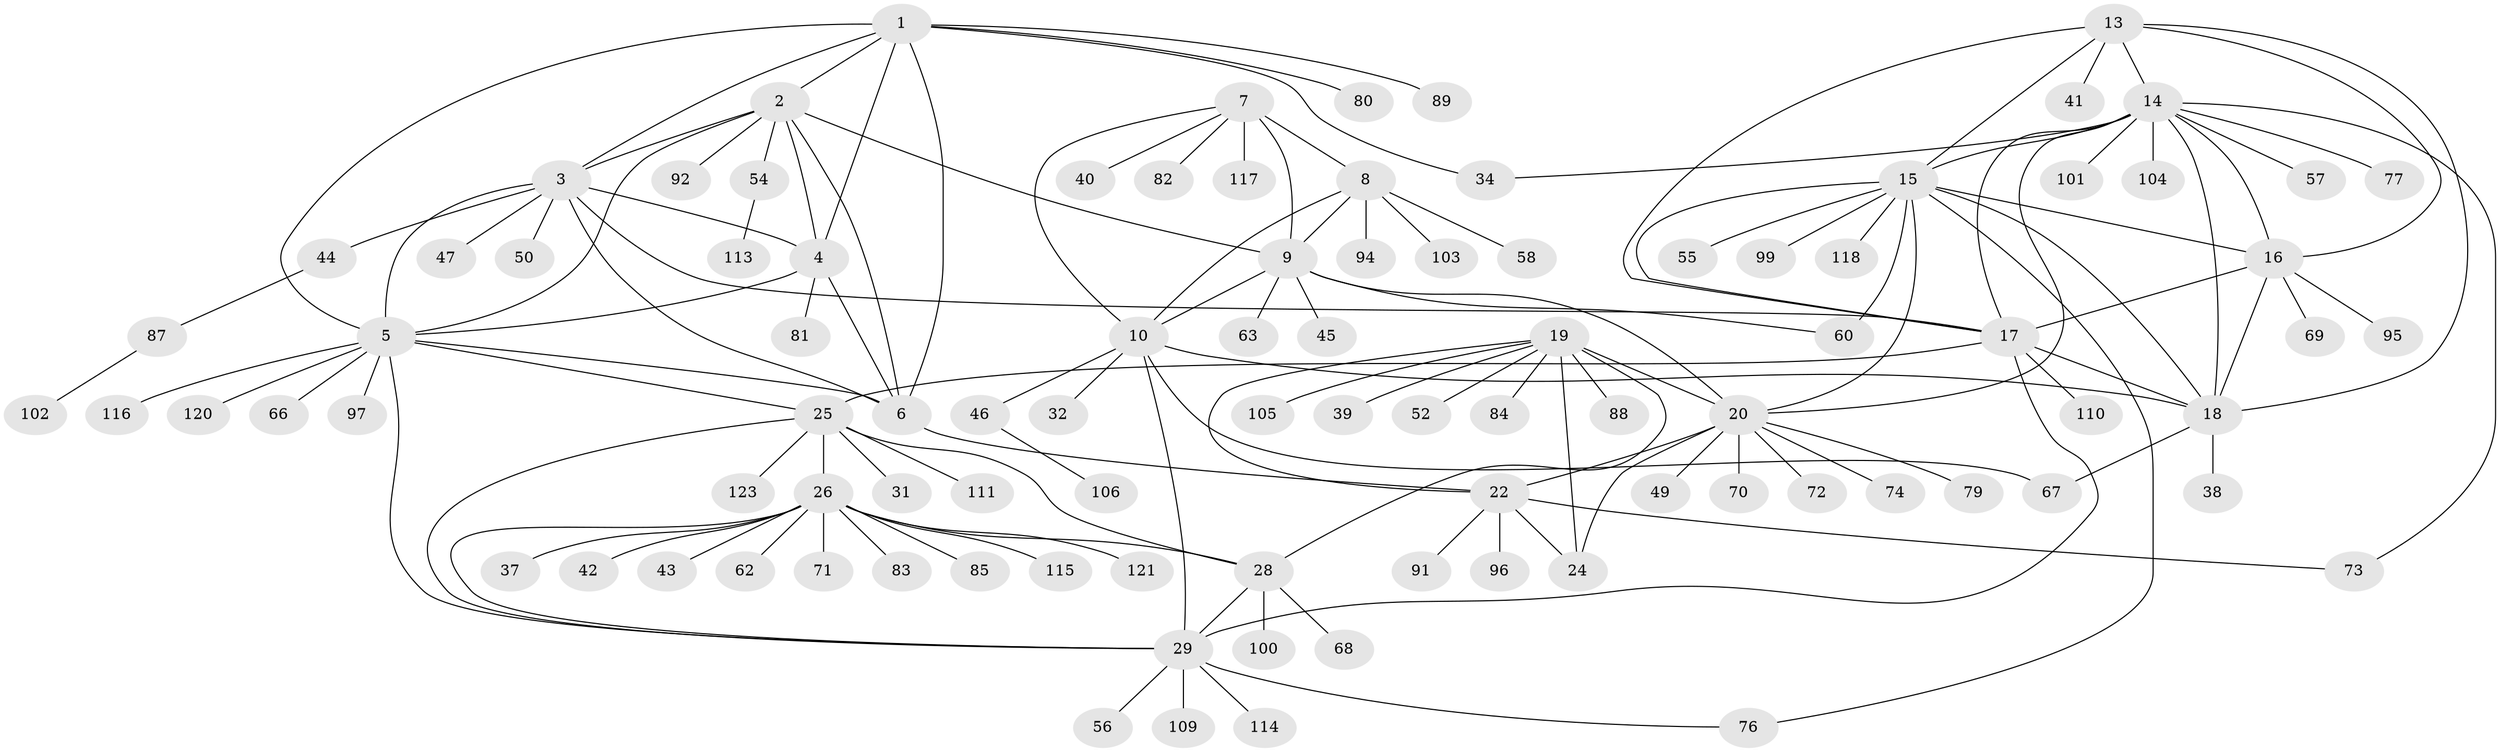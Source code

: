 // Generated by graph-tools (version 1.1) at 2025/24/03/03/25 07:24:14]
// undirected, 96 vertices, 138 edges
graph export_dot {
graph [start="1"]
  node [color=gray90,style=filled];
  1 [super="+93"];
  2 [super="+122"];
  3 [super="+36"];
  4 [super="+90"];
  5 [super="+75"];
  6;
  7 [super="+11"];
  8 [super="+12"];
  9 [super="+64"];
  10 [super="+86"];
  13 [super="+98"];
  14 [super="+107"];
  15 [super="+35"];
  16 [super="+51"];
  17 [super="+61"];
  18 [super="+59"];
  19 [super="+23"];
  20 [super="+21"];
  22 [super="+112"];
  24 [super="+119"];
  25 [super="+33"];
  26 [super="+27"];
  28 [super="+30"];
  29 [super="+53"];
  31;
  32;
  34;
  37;
  38;
  39;
  40 [super="+48"];
  41;
  42;
  43;
  44 [super="+65"];
  45;
  46;
  47;
  49;
  50;
  52;
  54;
  55;
  56;
  57 [super="+78"];
  58;
  60;
  62;
  63;
  66 [super="+108"];
  67;
  68;
  69;
  70;
  71;
  72;
  73;
  74;
  76;
  77;
  79;
  80;
  81;
  82;
  83;
  84;
  85;
  87;
  88;
  89;
  91;
  92;
  94;
  95;
  96;
  97;
  99;
  100;
  101;
  102;
  103;
  104;
  105;
  106;
  109;
  110;
  111;
  113;
  114;
  115;
  116;
  117;
  118;
  120;
  121;
  123;
  1 -- 2;
  1 -- 3;
  1 -- 4;
  1 -- 5;
  1 -- 6;
  1 -- 34;
  1 -- 80;
  1 -- 89;
  2 -- 3;
  2 -- 4;
  2 -- 5;
  2 -- 6;
  2 -- 9;
  2 -- 54;
  2 -- 92;
  3 -- 4;
  3 -- 5;
  3 -- 6;
  3 -- 17;
  3 -- 44;
  3 -- 47;
  3 -- 50;
  4 -- 5;
  4 -- 6;
  4 -- 81;
  5 -- 6;
  5 -- 25;
  5 -- 66;
  5 -- 97;
  5 -- 116;
  5 -- 120;
  5 -- 29;
  6 -- 22;
  7 -- 8 [weight=4];
  7 -- 9 [weight=2];
  7 -- 10 [weight=2];
  7 -- 40;
  7 -- 82;
  7 -- 117;
  8 -- 9 [weight=2];
  8 -- 10 [weight=2];
  8 -- 58;
  8 -- 103;
  8 -- 94;
  9 -- 10;
  9 -- 45;
  9 -- 60;
  9 -- 63;
  9 -- 20;
  10 -- 18;
  10 -- 29;
  10 -- 32;
  10 -- 46;
  10 -- 67;
  13 -- 14;
  13 -- 15;
  13 -- 16;
  13 -- 17;
  13 -- 18;
  13 -- 41;
  14 -- 15;
  14 -- 16;
  14 -- 17;
  14 -- 18;
  14 -- 20;
  14 -- 34;
  14 -- 57;
  14 -- 73;
  14 -- 77;
  14 -- 101;
  14 -- 104;
  15 -- 16;
  15 -- 17;
  15 -- 18;
  15 -- 55;
  15 -- 60;
  15 -- 99;
  15 -- 118;
  15 -- 20;
  15 -- 76;
  16 -- 17;
  16 -- 18;
  16 -- 69;
  16 -- 95;
  17 -- 18;
  17 -- 29;
  17 -- 110;
  17 -- 25;
  18 -- 38;
  18 -- 67;
  19 -- 20 [weight=4];
  19 -- 22 [weight=2];
  19 -- 24 [weight=2];
  19 -- 52;
  19 -- 84;
  19 -- 88;
  19 -- 105;
  19 -- 39;
  19 -- 28;
  20 -- 22 [weight=2];
  20 -- 24 [weight=2];
  20 -- 72;
  20 -- 74;
  20 -- 79;
  20 -- 49;
  20 -- 70;
  22 -- 24;
  22 -- 73;
  22 -- 91;
  22 -- 96;
  25 -- 26 [weight=2];
  25 -- 28 [weight=2];
  25 -- 29;
  25 -- 31;
  25 -- 111;
  25 -- 123;
  26 -- 28 [weight=4];
  26 -- 29 [weight=2];
  26 -- 42;
  26 -- 43;
  26 -- 83;
  26 -- 121;
  26 -- 37;
  26 -- 71;
  26 -- 115;
  26 -- 85;
  26 -- 62;
  28 -- 29 [weight=2];
  28 -- 100;
  28 -- 68;
  29 -- 56;
  29 -- 76;
  29 -- 109;
  29 -- 114;
  44 -- 87;
  46 -- 106;
  54 -- 113;
  87 -- 102;
}
